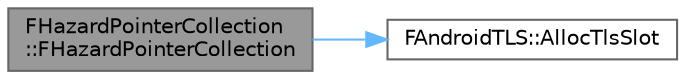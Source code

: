digraph "FHazardPointerCollection::FHazardPointerCollection"
{
 // INTERACTIVE_SVG=YES
 // LATEX_PDF_SIZE
  bgcolor="transparent";
  edge [fontname=Helvetica,fontsize=10,labelfontname=Helvetica,labelfontsize=10];
  node [fontname=Helvetica,fontsize=10,shape=box,height=0.2,width=0.4];
  rankdir="LR";
  Node1 [id="Node000001",label="FHazardPointerCollection\l::FHazardPointerCollection",height=0.2,width=0.4,color="gray40", fillcolor="grey60", style="filled", fontcolor="black",tooltip=" "];
  Node1 -> Node2 [id="edge1_Node000001_Node000002",color="steelblue1",style="solid",tooltip=" "];
  Node2 [id="Node000002",label="FAndroidTLS::AllocTlsSlot",height=0.2,width=0.4,color="grey40", fillcolor="white", style="filled",URL="$d9/dbb/structFAndroidTLS.html#a3db29d8c7ae4d134c76ef5eed2be872e",tooltip="Allocates a thread local store slot."];
}
